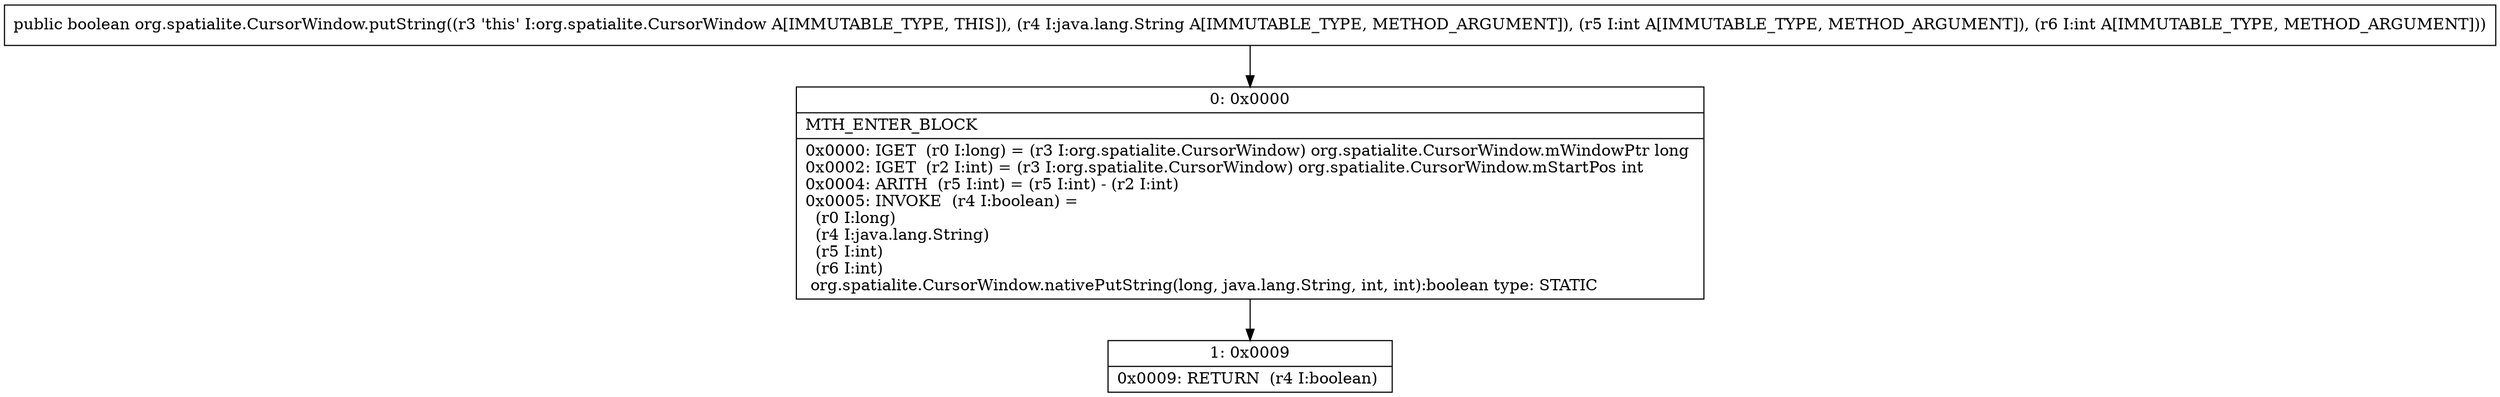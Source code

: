 digraph "CFG fororg.spatialite.CursorWindow.putString(Ljava\/lang\/String;II)Z" {
Node_0 [shape=record,label="{0\:\ 0x0000|MTH_ENTER_BLOCK\l|0x0000: IGET  (r0 I:long) = (r3 I:org.spatialite.CursorWindow) org.spatialite.CursorWindow.mWindowPtr long \l0x0002: IGET  (r2 I:int) = (r3 I:org.spatialite.CursorWindow) org.spatialite.CursorWindow.mStartPos int \l0x0004: ARITH  (r5 I:int) = (r5 I:int) \- (r2 I:int) \l0x0005: INVOKE  (r4 I:boolean) = \l  (r0 I:long)\l  (r4 I:java.lang.String)\l  (r5 I:int)\l  (r6 I:int)\l org.spatialite.CursorWindow.nativePutString(long, java.lang.String, int, int):boolean type: STATIC \l}"];
Node_1 [shape=record,label="{1\:\ 0x0009|0x0009: RETURN  (r4 I:boolean) \l}"];
MethodNode[shape=record,label="{public boolean org.spatialite.CursorWindow.putString((r3 'this' I:org.spatialite.CursorWindow A[IMMUTABLE_TYPE, THIS]), (r4 I:java.lang.String A[IMMUTABLE_TYPE, METHOD_ARGUMENT]), (r5 I:int A[IMMUTABLE_TYPE, METHOD_ARGUMENT]), (r6 I:int A[IMMUTABLE_TYPE, METHOD_ARGUMENT])) }"];
MethodNode -> Node_0;
Node_0 -> Node_1;
}


